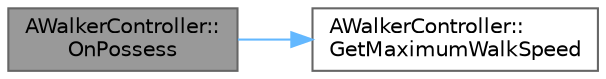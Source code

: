 digraph "AWalkerController::OnPossess"
{
 // INTERACTIVE_SVG=YES
 // LATEX_PDF_SIZE
  bgcolor="transparent";
  edge [fontname=Helvetica,fontsize=10,labelfontname=Helvetica,labelfontsize=10];
  node [fontname=Helvetica,fontsize=10,shape=box,height=0.2,width=0.4];
  rankdir="LR";
  Node1 [id="Node000001",label="AWalkerController::\lOnPossess",height=0.2,width=0.4,color="gray40", fillcolor="grey60", style="filled", fontcolor="black",tooltip=" "];
  Node1 -> Node2 [id="edge1_Node000001_Node000002",color="steelblue1",style="solid",tooltip=" "];
  Node2 [id="Node000002",label="AWalkerController::\lGetMaximumWalkSpeed",height=0.2,width=0.4,color="grey40", fillcolor="white", style="filled",URL="$de/d2e/classAWalkerController.html#a700b5b87d71aaf4c9420cfaa9ca76370",tooltip="Maximum walk speed allowed in centimetres per second."];
}
